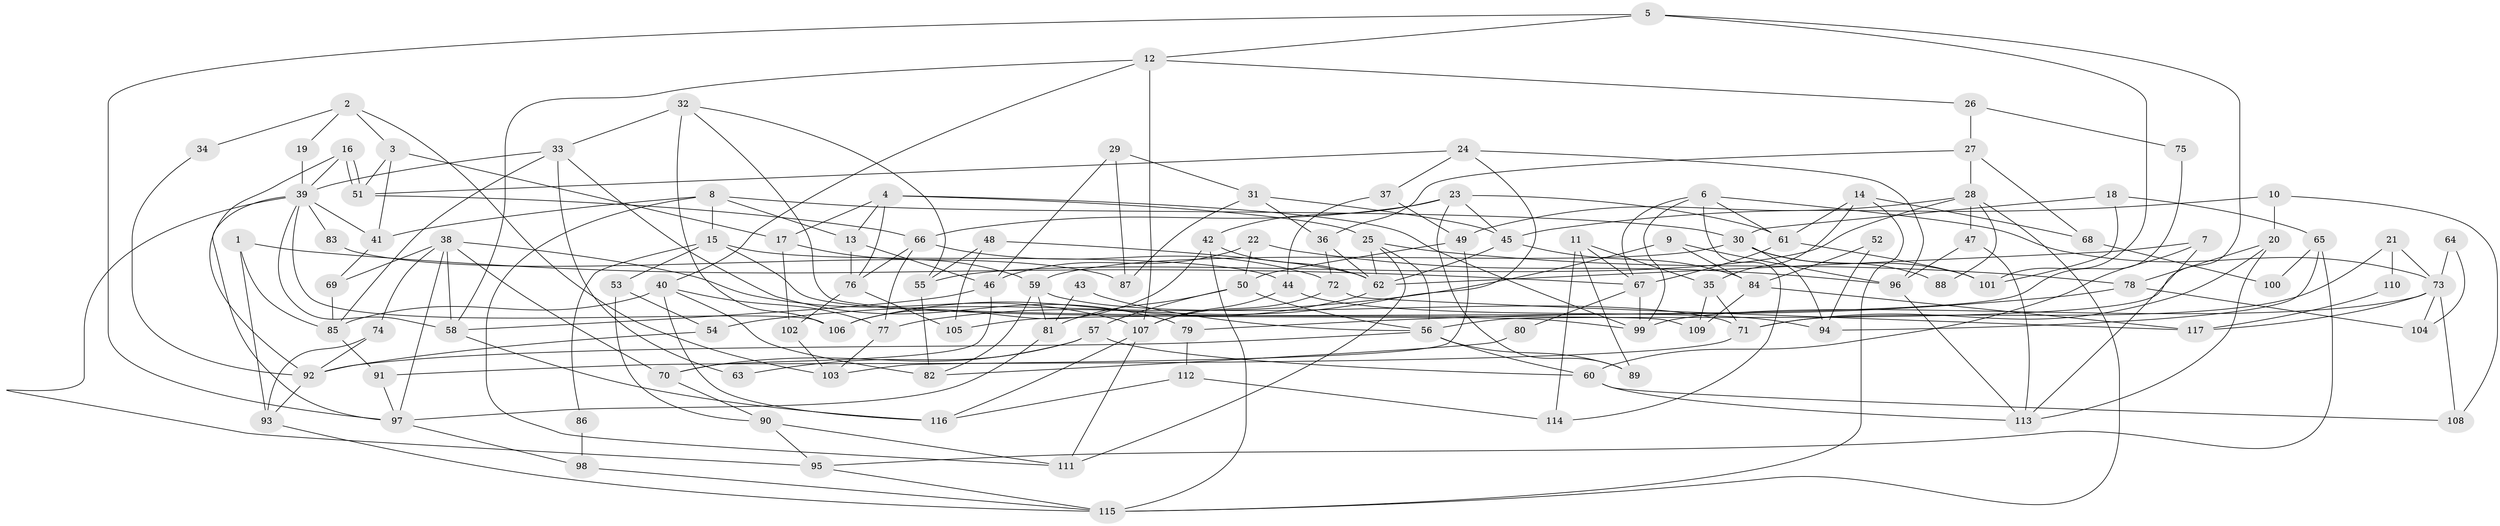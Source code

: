 // coarse degree distribution, {5: 0.2073170731707317, 6: 0.13414634146341464, 7: 0.06097560975609756, 3: 0.15853658536585366, 4: 0.2682926829268293, 2: 0.10975609756097561, 9: 0.012195121951219513, 10: 0.024390243902439025, 8: 0.024390243902439025}
// Generated by graph-tools (version 1.1) at 2025/37/03/04/25 23:37:11]
// undirected, 117 vertices, 234 edges
graph export_dot {
  node [color=gray90,style=filled];
  1;
  2;
  3;
  4;
  5;
  6;
  7;
  8;
  9;
  10;
  11;
  12;
  13;
  14;
  15;
  16;
  17;
  18;
  19;
  20;
  21;
  22;
  23;
  24;
  25;
  26;
  27;
  28;
  29;
  30;
  31;
  32;
  33;
  34;
  35;
  36;
  37;
  38;
  39;
  40;
  41;
  42;
  43;
  44;
  45;
  46;
  47;
  48;
  49;
  50;
  51;
  52;
  53;
  54;
  55;
  56;
  57;
  58;
  59;
  60;
  61;
  62;
  63;
  64;
  65;
  66;
  67;
  68;
  69;
  70;
  71;
  72;
  73;
  74;
  75;
  76;
  77;
  78;
  79;
  80;
  81;
  82;
  83;
  84;
  85;
  86;
  87;
  88;
  89;
  90;
  91;
  92;
  93;
  94;
  95;
  96;
  97;
  98;
  99;
  100;
  101;
  102;
  103;
  104;
  105;
  106;
  107;
  108;
  109;
  110;
  111;
  112;
  113;
  114;
  115;
  116;
  117;
  1 -- 93;
  1 -- 67;
  1 -- 85;
  2 -- 103;
  2 -- 3;
  2 -- 19;
  2 -- 34;
  3 -- 17;
  3 -- 41;
  3 -- 51;
  4 -- 13;
  4 -- 99;
  4 -- 17;
  4 -- 25;
  4 -- 76;
  5 -- 56;
  5 -- 12;
  5 -- 97;
  5 -- 101;
  6 -- 67;
  6 -- 99;
  6 -- 61;
  6 -- 73;
  6 -- 114;
  7 -- 60;
  7 -- 62;
  7 -- 113;
  8 -- 30;
  8 -- 41;
  8 -- 13;
  8 -- 15;
  8 -- 111;
  9 -- 96;
  9 -- 84;
  9 -- 54;
  10 -- 20;
  10 -- 45;
  10 -- 108;
  11 -- 67;
  11 -- 35;
  11 -- 89;
  11 -- 114;
  12 -- 58;
  12 -- 107;
  12 -- 26;
  12 -- 40;
  13 -- 76;
  13 -- 46;
  14 -- 61;
  14 -- 115;
  14 -- 35;
  14 -- 68;
  15 -- 44;
  15 -- 53;
  15 -- 86;
  15 -- 99;
  16 -- 92;
  16 -- 51;
  16 -- 51;
  16 -- 39;
  17 -- 59;
  17 -- 102;
  18 -- 101;
  18 -- 65;
  18 -- 30;
  19 -- 39;
  20 -- 78;
  20 -- 113;
  20 -- 71;
  21 -- 71;
  21 -- 73;
  21 -- 110;
  22 -- 96;
  22 -- 46;
  22 -- 50;
  23 -- 89;
  23 -- 61;
  23 -- 42;
  23 -- 45;
  23 -- 66;
  24 -- 51;
  24 -- 77;
  24 -- 37;
  24 -- 96;
  25 -- 111;
  25 -- 56;
  25 -- 62;
  25 -- 78;
  26 -- 27;
  26 -- 75;
  27 -- 36;
  27 -- 28;
  27 -- 68;
  28 -- 55;
  28 -- 115;
  28 -- 47;
  28 -- 49;
  28 -- 88;
  29 -- 31;
  29 -- 46;
  29 -- 87;
  30 -- 59;
  30 -- 88;
  30 -- 94;
  30 -- 101;
  31 -- 45;
  31 -- 36;
  31 -- 87;
  32 -- 33;
  32 -- 106;
  32 -- 55;
  32 -- 109;
  33 -- 39;
  33 -- 85;
  33 -- 63;
  33 -- 79;
  34 -- 92;
  35 -- 71;
  35 -- 109;
  36 -- 72;
  36 -- 62;
  37 -- 49;
  37 -- 44;
  38 -- 58;
  38 -- 70;
  38 -- 69;
  38 -- 74;
  38 -- 97;
  38 -- 107;
  39 -- 97;
  39 -- 41;
  39 -- 58;
  39 -- 83;
  39 -- 95;
  39 -- 106;
  40 -- 77;
  40 -- 82;
  40 -- 85;
  40 -- 116;
  41 -- 69;
  42 -- 62;
  42 -- 106;
  42 -- 115;
  43 -- 81;
  43 -- 56;
  44 -- 107;
  44 -- 94;
  45 -- 62;
  45 -- 84;
  46 -- 70;
  46 -- 58;
  47 -- 113;
  47 -- 96;
  48 -- 55;
  48 -- 62;
  48 -- 105;
  49 -- 50;
  49 -- 103;
  50 -- 56;
  50 -- 57;
  50 -- 81;
  51 -- 66;
  52 -- 94;
  52 -- 84;
  53 -- 54;
  53 -- 90;
  54 -- 92;
  55 -- 82;
  56 -- 60;
  56 -- 89;
  56 -- 92;
  57 -- 60;
  57 -- 63;
  57 -- 70;
  58 -- 116;
  59 -- 71;
  59 -- 81;
  59 -- 82;
  60 -- 113;
  60 -- 108;
  61 -- 101;
  61 -- 67;
  62 -- 106;
  64 -- 73;
  64 -- 104;
  65 -- 95;
  65 -- 94;
  65 -- 100;
  66 -- 72;
  66 -- 76;
  66 -- 77;
  67 -- 99;
  67 -- 80;
  68 -- 100;
  69 -- 85;
  70 -- 90;
  71 -- 91;
  72 -- 107;
  72 -- 117;
  73 -- 117;
  73 -- 99;
  73 -- 104;
  73 -- 108;
  74 -- 92;
  74 -- 93;
  75 -- 105;
  76 -- 102;
  76 -- 105;
  77 -- 103;
  78 -- 79;
  78 -- 104;
  79 -- 112;
  80 -- 82;
  81 -- 97;
  83 -- 87;
  84 -- 109;
  84 -- 117;
  85 -- 91;
  86 -- 98;
  90 -- 111;
  90 -- 95;
  91 -- 97;
  92 -- 93;
  93 -- 115;
  95 -- 115;
  96 -- 113;
  97 -- 98;
  98 -- 115;
  102 -- 103;
  107 -- 116;
  107 -- 111;
  110 -- 117;
  112 -- 114;
  112 -- 116;
}
